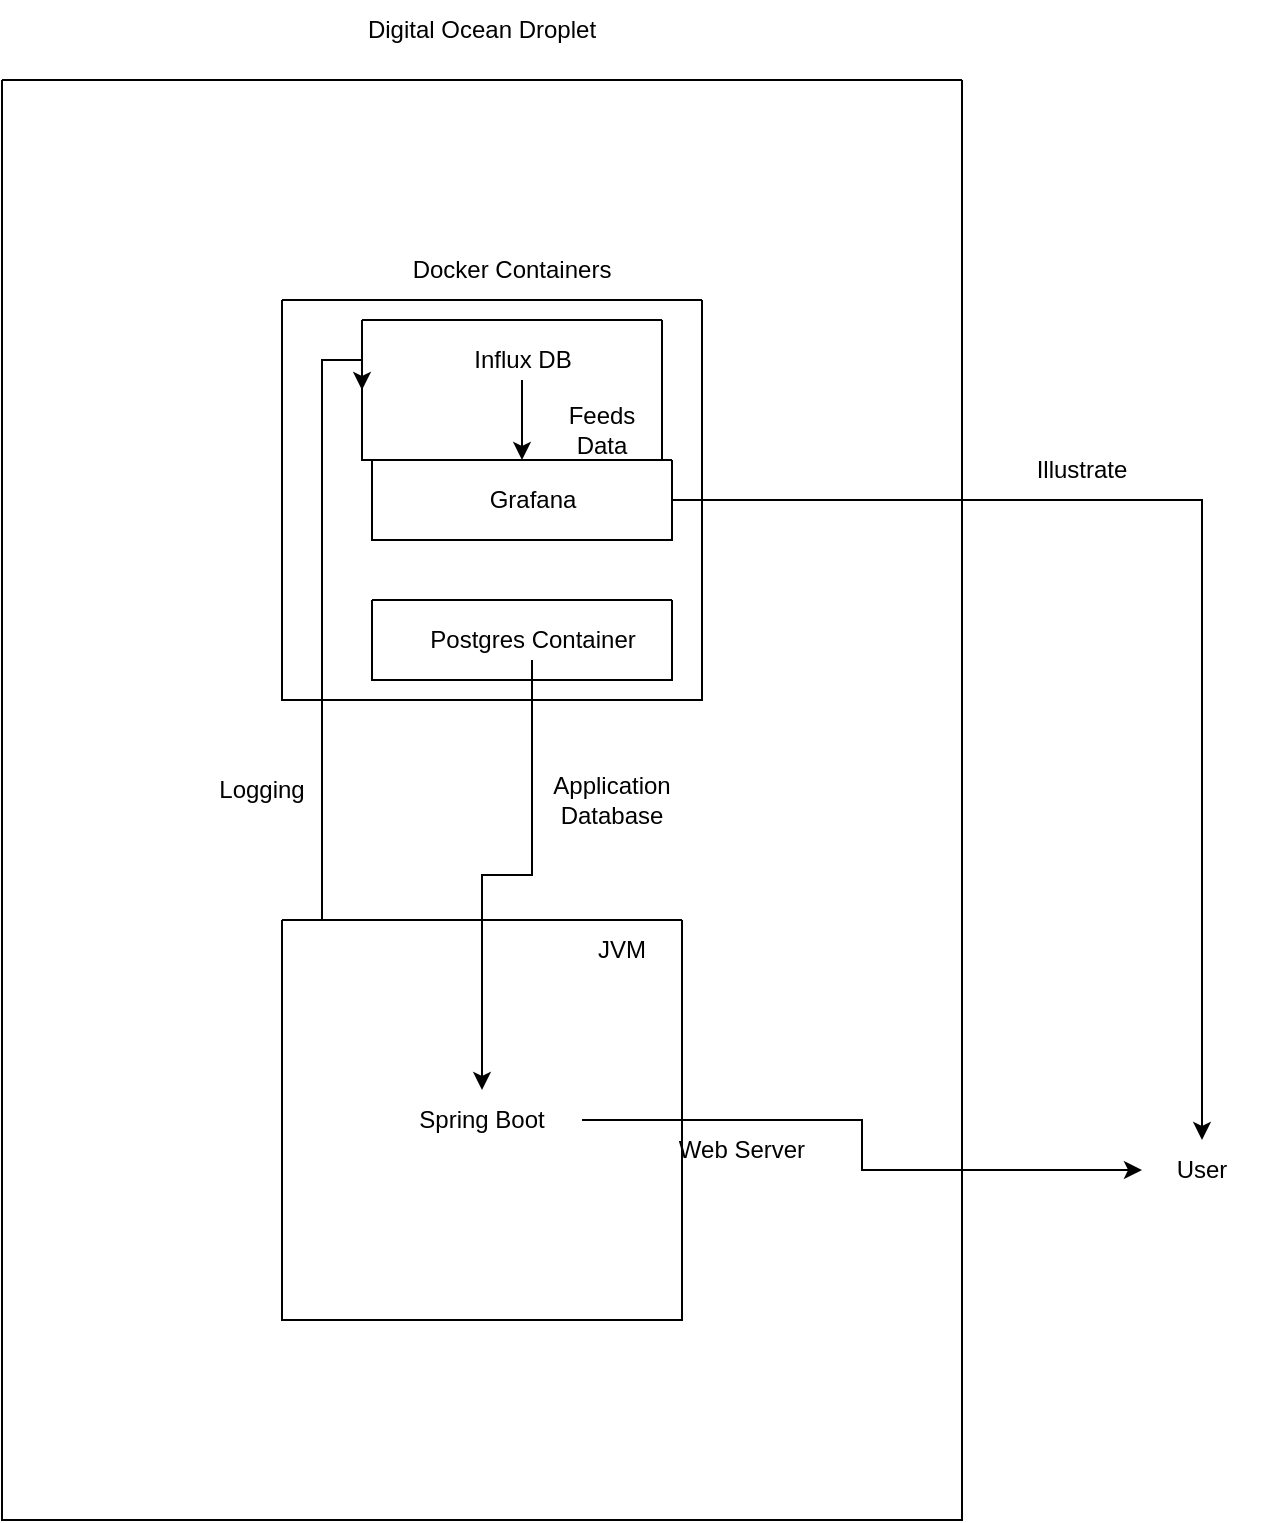 <mxfile version="18.0.8" type="device"><diagram id="2Esh0kZv_jiRRvk_o_cI" name="Page-1"><mxGraphModel dx="1209" dy="652" grid="1" gridSize="10" guides="1" tooltips="1" connect="1" arrows="1" fold="1" page="1" pageScale="1" pageWidth="850" pageHeight="1100" math="0" shadow="0"><root><mxCell id="0"/><mxCell id="1" parent="0"/><mxCell id="irGT7sFBcrreC306QLtL-6" value="" style="swimlane;startSize=0;" vertex="1" parent="1"><mxGeometry x="120" y="80" width="480" height="720" as="geometry"/></mxCell><mxCell id="irGT7sFBcrreC306QLtL-9" value="" style="swimlane;startSize=0;" vertex="1" parent="irGT7sFBcrreC306QLtL-6"><mxGeometry x="140" y="110" width="210" height="200" as="geometry"/></mxCell><mxCell id="irGT7sFBcrreC306QLtL-12" value="" style="swimlane;startSize=0;" vertex="1" parent="irGT7sFBcrreC306QLtL-9"><mxGeometry x="45" y="80" width="150" height="40" as="geometry"/></mxCell><mxCell id="irGT7sFBcrreC306QLtL-13" value="Grafana" style="text;html=1;align=center;verticalAlign=middle;resizable=0;points=[];autosize=1;strokeColor=none;fillColor=none;" vertex="1" parent="irGT7sFBcrreC306QLtL-12"><mxGeometry x="50" y="10" width="60" height="20" as="geometry"/></mxCell><mxCell id="irGT7sFBcrreC306QLtL-22" value="" style="swimlane;startSize=0;" vertex="1" parent="irGT7sFBcrreC306QLtL-9"><mxGeometry x="40" y="10" width="150" height="70" as="geometry"/></mxCell><mxCell id="irGT7sFBcrreC306QLtL-23" value="Influx DB" style="text;html=1;align=center;verticalAlign=middle;resizable=0;points=[];autosize=1;strokeColor=none;fillColor=none;" vertex="1" parent="irGT7sFBcrreC306QLtL-22"><mxGeometry x="50" y="10" width="60" height="20" as="geometry"/></mxCell><mxCell id="irGT7sFBcrreC306QLtL-32" value="Feeds Data" style="text;html=1;strokeColor=none;fillColor=none;align=center;verticalAlign=middle;whiteSpace=wrap;rounded=0;" vertex="1" parent="irGT7sFBcrreC306QLtL-22"><mxGeometry x="90" y="40" width="60" height="30" as="geometry"/></mxCell><mxCell id="irGT7sFBcrreC306QLtL-27" style="edgeStyle=orthogonalEdgeStyle;rounded=0;orthogonalLoop=1;jettySize=auto;html=1;entryX=0.5;entryY=0;entryDx=0;entryDy=0;" edge="1" parent="irGT7sFBcrreC306QLtL-9" source="irGT7sFBcrreC306QLtL-23" target="irGT7sFBcrreC306QLtL-12"><mxGeometry relative="1" as="geometry"/></mxCell><mxCell id="irGT7sFBcrreC306QLtL-11" value="Docker Containers" style="text;html=1;strokeColor=none;fillColor=none;align=center;verticalAlign=middle;whiteSpace=wrap;rounded=0;" vertex="1" parent="irGT7sFBcrreC306QLtL-6"><mxGeometry x="190" y="80" width="130" height="30" as="geometry"/></mxCell><mxCell id="irGT7sFBcrreC306QLtL-26" style="edgeStyle=orthogonalEdgeStyle;rounded=0;orthogonalLoop=1;jettySize=auto;html=1;entryX=0;entryY=0.5;entryDx=0;entryDy=0;" edge="1" parent="irGT7sFBcrreC306QLtL-6" source="irGT7sFBcrreC306QLtL-15" target="irGT7sFBcrreC306QLtL-22"><mxGeometry relative="1" as="geometry"><Array as="points"><mxPoint x="160" y="140"/></Array></mxGeometry></mxCell><mxCell id="irGT7sFBcrreC306QLtL-15" value="" style="swimlane;startSize=0;" vertex="1" parent="irGT7sFBcrreC306QLtL-6"><mxGeometry x="140" y="420" width="200" height="200" as="geometry"/></mxCell><mxCell id="irGT7sFBcrreC306QLtL-18" value="Spring Boot" style="text;html=1;strokeColor=none;fillColor=none;align=center;verticalAlign=middle;whiteSpace=wrap;rounded=0;" vertex="1" parent="irGT7sFBcrreC306QLtL-15"><mxGeometry x="50" y="85" width="100" height="30" as="geometry"/></mxCell><mxCell id="irGT7sFBcrreC306QLtL-16" value="JVM" style="text;html=1;strokeColor=none;fillColor=none;align=center;verticalAlign=middle;whiteSpace=wrap;rounded=0;" vertex="1" parent="irGT7sFBcrreC306QLtL-15"><mxGeometry x="140" width="60" height="30" as="geometry"/></mxCell><mxCell id="irGT7sFBcrreC306QLtL-29" value="Logging" style="text;html=1;strokeColor=none;fillColor=none;align=center;verticalAlign=middle;whiteSpace=wrap;rounded=0;" vertex="1" parent="irGT7sFBcrreC306QLtL-6"><mxGeometry x="100" y="340" width="60" height="30" as="geometry"/></mxCell><mxCell id="irGT7sFBcrreC306QLtL-30" value="Application Database " style="text;html=1;strokeColor=none;fillColor=none;align=center;verticalAlign=middle;whiteSpace=wrap;rounded=0;" vertex="1" parent="irGT7sFBcrreC306QLtL-6"><mxGeometry x="275" y="345" width="60" height="30" as="geometry"/></mxCell><mxCell id="irGT7sFBcrreC306QLtL-17" value="Web Server" style="text;html=1;strokeColor=none;fillColor=none;align=center;verticalAlign=middle;whiteSpace=wrap;rounded=0;" vertex="1" parent="irGT7sFBcrreC306QLtL-6"><mxGeometry x="320" y="520" width="100" height="30" as="geometry"/></mxCell><mxCell id="irGT7sFBcrreC306QLtL-8" value="Digital Ocean Droplet" style="text;html=1;strokeColor=none;fillColor=none;align=center;verticalAlign=middle;whiteSpace=wrap;rounded=0;" vertex="1" parent="1"><mxGeometry x="295" y="40" width="130" height="30" as="geometry"/></mxCell><mxCell id="irGT7sFBcrreC306QLtL-20" value="" style="swimlane;startSize=0;" vertex="1" parent="1"><mxGeometry x="305" y="340" width="150" height="40" as="geometry"/></mxCell><mxCell id="irGT7sFBcrreC306QLtL-21" value="Postgres Container" style="text;html=1;align=center;verticalAlign=middle;resizable=0;points=[];autosize=1;strokeColor=none;fillColor=none;" vertex="1" parent="irGT7sFBcrreC306QLtL-20"><mxGeometry x="20" y="10" width="120" height="20" as="geometry"/></mxCell><mxCell id="irGT7sFBcrreC306QLtL-24" value="User" style="text;html=1;strokeColor=none;fillColor=none;align=center;verticalAlign=middle;whiteSpace=wrap;rounded=0;" vertex="1" parent="1"><mxGeometry x="690" y="610" width="60" height="30" as="geometry"/></mxCell><mxCell id="irGT7sFBcrreC306QLtL-28" style="edgeStyle=orthogonalEdgeStyle;rounded=0;orthogonalLoop=1;jettySize=auto;html=1;entryX=0.5;entryY=0;entryDx=0;entryDy=0;" edge="1" parent="1" source="irGT7sFBcrreC306QLtL-21" target="irGT7sFBcrreC306QLtL-18"><mxGeometry relative="1" as="geometry"/></mxCell><mxCell id="irGT7sFBcrreC306QLtL-31" style="edgeStyle=orthogonalEdgeStyle;rounded=0;orthogonalLoop=1;jettySize=auto;html=1;" edge="1" parent="1" source="irGT7sFBcrreC306QLtL-18" target="irGT7sFBcrreC306QLtL-24"><mxGeometry relative="1" as="geometry"/></mxCell><mxCell id="irGT7sFBcrreC306QLtL-33" style="edgeStyle=orthogonalEdgeStyle;rounded=0;orthogonalLoop=1;jettySize=auto;html=1;entryX=0.5;entryY=0;entryDx=0;entryDy=0;" edge="1" parent="1" source="irGT7sFBcrreC306QLtL-12" target="irGT7sFBcrreC306QLtL-24"><mxGeometry relative="1" as="geometry"/></mxCell><mxCell id="irGT7sFBcrreC306QLtL-34" value="Illustrate" style="text;html=1;strokeColor=none;fillColor=none;align=center;verticalAlign=middle;whiteSpace=wrap;rounded=0;" vertex="1" parent="1"><mxGeometry x="630" y="260" width="60" height="30" as="geometry"/></mxCell></root></mxGraphModel></diagram></mxfile>